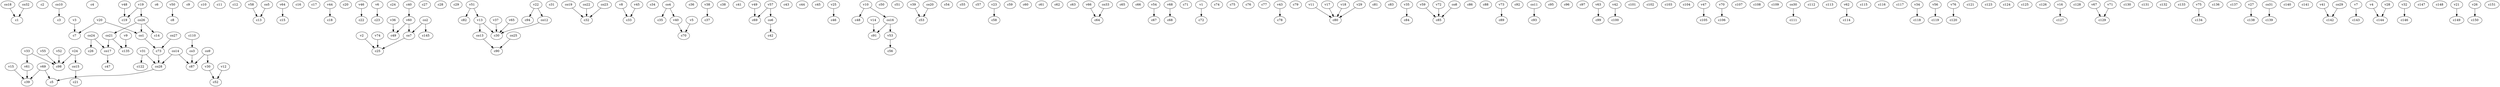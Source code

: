 strict digraph  {
c1;
c2;
c3;
c4;
c5;
c6;
c7;
c8;
c9;
c10;
c11;
c12;
c13;
c14;
c15;
c16;
c17;
c18;
c19;
c20;
c21;
c22;
c23;
c24;
c25;
c26;
c27;
c28;
c29;
c30;
c31;
c32;
c33;
c34;
c35;
c36;
c37;
c38;
c39;
c40;
c41;
c42;
c43;
c44;
c45;
c46;
c47;
c48;
c49;
c50;
c51;
c52;
c53;
c54;
c55;
c56;
c57;
c58;
c59;
c60;
c61;
c62;
c63;
c64;
c65;
c66;
c67;
c68;
c69;
c70;
c71;
c72;
c73;
c74;
c75;
c76;
c77;
c78;
c79;
c80;
c81;
c82;
c83;
c84;
c85;
c86;
c87;
c88;
c89;
c90;
c91;
c92;
c93;
c94;
c95;
c96;
c97;
c98;
c99;
c100;
c101;
c102;
c103;
c104;
c105;
c106;
c107;
c108;
c109;
c110;
c111;
c112;
c113;
c114;
c115;
c116;
c117;
c118;
c119;
c120;
c121;
c122;
c123;
c124;
c125;
c126;
c127;
c128;
c129;
c130;
c131;
c132;
c133;
c134;
c135;
c136;
c137;
c138;
c139;
c140;
c141;
c142;
c143;
c144;
c145;
c146;
c147;
c148;
c149;
c150;
c151;
v1;
v2;
v3;
v4;
v5;
v6;
v7;
v8;
v9;
v10;
v11;
v12;
v13;
v14;
v15;
v16;
v17;
v18;
v19;
v20;
v21;
v22;
v23;
v24;
v25;
v26;
v27;
v28;
v29;
v30;
v31;
v32;
v33;
v34;
v35;
v36;
v37;
v38;
v39;
v40;
v41;
v42;
v43;
v44;
v45;
v46;
v47;
v48;
v49;
v50;
v51;
v52;
v53;
v54;
v55;
v56;
v57;
v58;
v59;
v60;
v61;
v62;
v63;
v64;
v65;
v66;
v67;
v68;
v69;
v70;
v71;
v72;
v73;
v74;
v75;
v76;
co1;
co2;
co3;
co4;
co5;
co6;
co7;
co8;
co9;
co10;
co11;
co12;
co13;
co14;
co15;
co16;
co17;
co18;
co19;
co20;
co21;
co22;
co23;
co24;
co25;
co26;
co27;
co28;
co29;
co30;
co31;
co32;
co33;
c40 -> v60  [weight=1];
c73 -> co28  [weight=1];
c110 -> co3  [weight=1];
v1 -> c72  [weight=1];
v2 -> c25  [weight=1];
v3 -> c7  [weight=1];
v4 -> c144  [weight=1];
v5 -> c70  [weight=1];
v6 -> c23  [weight=1];
v7 -> c143  [weight=1];
v8 -> c33  [weight=1];
v9 -> c135  [weight=1];
v10 -> c48  [weight=1];
v10 -> co16  [weight=1];
v11 -> c80  [weight=1];
v12 -> c52  [weight=1];
v13 -> c30  [weight=1];
v13 -> co13  [weight=1];
v14 -> c91  [weight=1];
v15 -> c39  [weight=1];
v16 -> c127  [weight=1];
v17 -> c80  [weight=1];
v18 -> c80  [weight=1];
v19 -> c19  [weight=1];
v19 -> co26  [weight=1];
v20 -> c7  [weight=1];
v20 -> co1  [weight=1];
v21 -> c149  [weight=1];
v22 -> c94  [weight=1];
v22 -> co12  [weight=1];
v23 -> c58  [weight=1];
v24 -> c98  [weight=1];
v24 -> co15  [weight=1];
v25 -> c46  [weight=1];
v26 -> c150  [weight=1];
v27 -> c138  [weight=1];
v28 -> c144  [weight=1];
v29 -> c80  [weight=1];
v30 -> c52  [weight=1];
v31 -> c122  [weight=1];
v31 -> co28  [weight=1];
v32 -> c146  [weight=1];
v33 -> c98  [weight=1];
v33 -> v61  [weight=1];
v34 -> c118  [weight=1];
v35 -> c84  [weight=1];
v36 -> c49  [weight=1];
v37 -> c30  [weight=1];
v38 -> c37  [weight=1];
v39 -> c53  [weight=1];
v40 -> c70  [weight=1];
v41 -> c142  [weight=1];
v42 -> c100  [weight=1];
v43 -> c78  [weight=1];
v44 -> c18  [weight=1];
v45 -> c33  [weight=1];
v46 -> c22  [weight=1];
v47 -> c105  [weight=1];
v48 -> c19  [weight=1];
v49 -> c69  [weight=1];
v50 -> c8  [weight=1];
v51 -> c82  [weight=1];
v51 -> v13  [weight=1];
v52 -> c98  [weight=1];
v53 -> c56  [weight=1];
v54 -> c67  [weight=1];
v55 -> c98  [weight=1];
v56 -> c119  [weight=1];
v57 -> c69  [weight=1];
v57 -> co6  [weight=1];
v58 -> c13  [weight=1];
v59 -> c85  [weight=1];
v60 -> c49  [weight=1];
v60 -> co7  [weight=1];
v61 -> c39  [weight=1];
v62 -> c114  [weight=1];
v63 -> c99  [weight=1];
v64 -> c15  [weight=1];
v65 -> c30  [weight=1];
v66 -> c64  [weight=1];
v67 -> c129  [weight=1];
v68 -> c68  [weight=1];
v69 -> c5  [weight=1];
v69 -> c39  [weight=1];
v70 -> c106  [weight=1];
v71 -> c129  [weight=1];
v72 -> c85  [weight=1];
v73 -> c89  [weight=1];
v74 -> c25  [weight=1];
v75 -> c134  [weight=1];
v76 -> c120  [weight=1];
co1 -> c73  [weight=1];
co2 -> c145  [weight=1];
co2 -> co7  [weight=1];
co3 -> c87  [weight=1];
co4 -> c35  [weight=1];
co4 -> v40  [weight=1];
co5 -> c13  [weight=1];
co6 -> c42  [weight=1];
co7 -> c25  [weight=1];
co8 -> c85  [weight=1];
co9 -> c87  [weight=1];
co9 -> v30  [weight=1];
co10 -> c3  [weight=1];
co11 -> c93  [weight=1];
co12 -> c30  [weight=1];
co13 -> c90  [weight=1];
co14 -> c87  [weight=1];
co14 -> co28  [weight=1];
co15 -> c21  [weight=1];
co16 -> c91  [weight=1];
co16 -> v53  [weight=1];
co17 -> c47  [weight=1];
co18 -> c1  [weight=1];
co19 -> c32  [weight=1];
co20 -> c53  [weight=1];
co21 -> c135  [weight=1];
co21 -> co17  [weight=1];
co22 -> c32  [weight=1];
co23 -> c32  [weight=1];
co24 -> c26  [weight=1];
co24 -> co17  [weight=1];
co25 -> c90  [weight=1];
co26 -> c14  [weight=1];
co26 -> co21  [weight=1];
co26 -> co1  [weight=1];
co27 -> c73  [weight=1];
co28 -> c5  [weight=1];
co29 -> c142  [weight=1];
co30 -> c111  [weight=1];
co31 -> c139  [weight=1];
co32 -> c1  [weight=1];
co33 -> c64  [weight=1];
}

